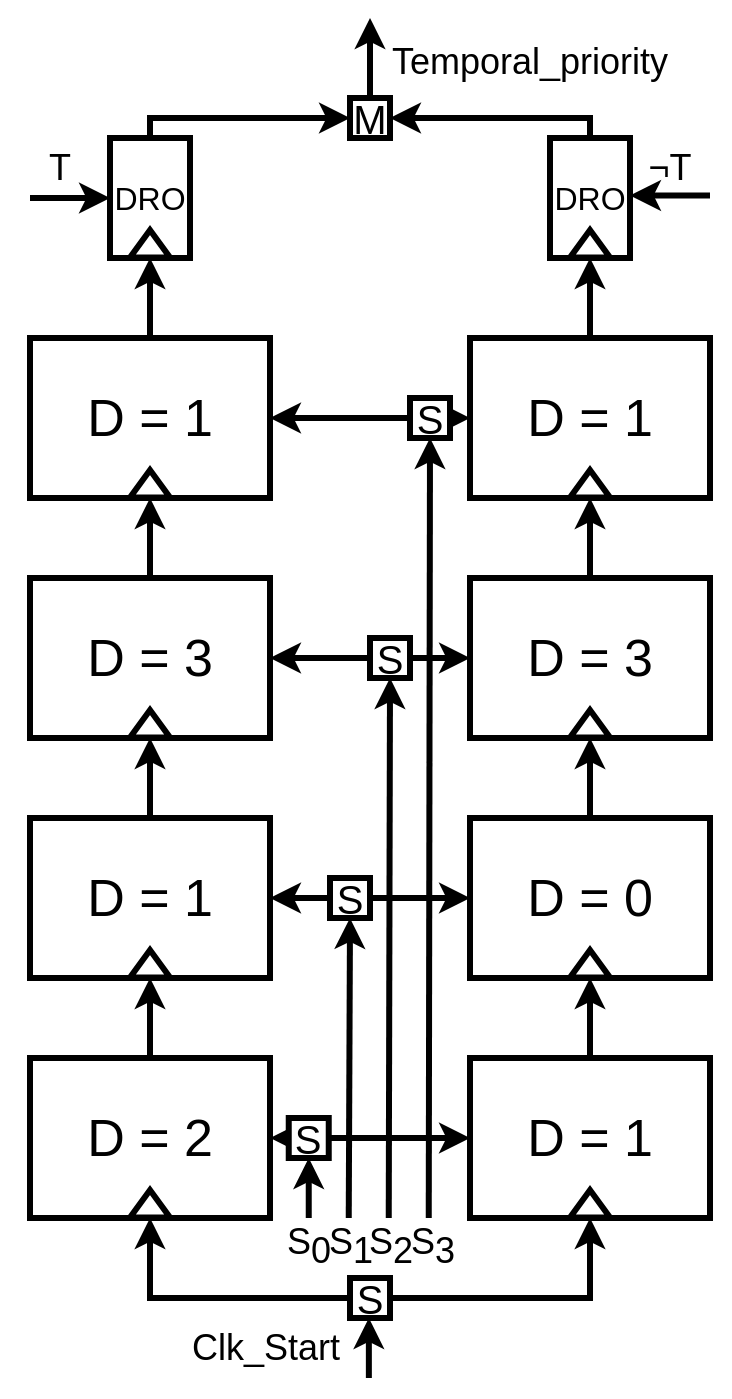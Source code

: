 <mxfile version="24.2.3" type="google">
  <diagram name="Page-1" id="EcZ9rpNOdI1zmr8UfgBa">
    <mxGraphModel grid="1" page="1" gridSize="10" guides="1" tooltips="1" connect="1" arrows="1" fold="1" pageScale="1" pageWidth="850" pageHeight="1100" math="1" shadow="0">
      <root>
        <mxCell id="0" />
        <mxCell id="1" parent="0" />
        <mxCell id="uLYCmcK8HzqsmymAAzrh-9" value="" style="endArrow=classic;html=1;rounded=0;strokeWidth=3;fontSize=16;" edge="1" parent="1">
          <mxGeometry width="50" height="50" relative="1" as="geometry">
            <mxPoint x="579.37" y="680" as="sourcePoint" />
            <mxPoint x="579.37" y="650" as="targetPoint" />
          </mxGeometry>
        </mxCell>
        <mxCell id="uLYCmcK8HzqsmymAAzrh-10" value="" style="endArrow=classic;html=1;rounded=0;entryX=0.5;entryY=1;entryDx=0;entryDy=0;strokeWidth=3;fontSize=16;" edge="1" parent="1" target="uLYCmcK8HzqsmymAAzrh-20">
          <mxGeometry width="50" height="50" relative="1" as="geometry">
            <mxPoint x="599.37" y="680" as="sourcePoint" />
            <mxPoint x="599.37" y="650" as="targetPoint" />
          </mxGeometry>
        </mxCell>
        <mxCell id="uLYCmcK8HzqsmymAAzrh-11" value="" style="endArrow=classic;html=1;rounded=0;entryX=0.5;entryY=1;entryDx=0;entryDy=0;strokeWidth=3;fontSize=16;" edge="1" parent="1" target="uLYCmcK8HzqsmymAAzrh-66">
          <mxGeometry width="50" height="50" relative="1" as="geometry">
            <mxPoint x="619.37" y="680" as="sourcePoint" />
            <mxPoint x="619.37" y="650" as="targetPoint" />
          </mxGeometry>
        </mxCell>
        <mxCell id="uLYCmcK8HzqsmymAAzrh-12" value="" style="endArrow=classic;html=1;rounded=0;entryX=0.5;entryY=1;entryDx=0;entryDy=0;strokeWidth=3;fontSize=16;" edge="1" parent="1" target="uLYCmcK8HzqsmymAAzrh-67">
          <mxGeometry width="50" height="50" relative="1" as="geometry">
            <mxPoint x="639.37" y="680" as="sourcePoint" />
            <mxPoint x="639.37" y="650" as="targetPoint" />
          </mxGeometry>
        </mxCell>
        <mxCell id="uLYCmcK8HzqsmymAAzrh-49" style="edgeStyle=orthogonalEdgeStyle;rounded=0;orthogonalLoop=1;jettySize=auto;html=1;exitX=1;exitY=0.5;exitDx=0;exitDy=0;entryX=0;entryY=0.5;entryDx=0;entryDy=0;strokeWidth=3;fontSize=16;" edge="1" parent="1" source="uLYCmcK8HzqsmymAAzrh-13" target="uLYCmcK8HzqsmymAAzrh-35">
          <mxGeometry relative="1" as="geometry" />
        </mxCell>
        <mxCell id="uLYCmcK8HzqsmymAAzrh-15" style="edgeStyle=orthogonalEdgeStyle;rounded=0;orthogonalLoop=1;jettySize=auto;html=1;exitX=0;exitY=0.5;exitDx=0;exitDy=0;entryX=1.006;entryY=0.379;entryDx=0;entryDy=0;entryPerimeter=0;strokeWidth=3;fontSize=16;" edge="1" parent="1" source="uLYCmcK8HzqsmymAAzrh-13">
          <mxGeometry relative="1" as="geometry">
            <mxPoint x="560.09" y="640.32" as="targetPoint" />
          </mxGeometry>
        </mxCell>
        <mxCell id="uLYCmcK8HzqsmymAAzrh-13" value="&lt;font style=&quot;font-size: 20px;&quot;&gt;S&lt;/font&gt;" style="rounded=0;whiteSpace=wrap;html=1;strokeWidth=3;fontSize=20;spacingTop=0;" vertex="1" parent="1">
          <mxGeometry x="569.37" y="630" width="20" height="20" as="geometry" />
        </mxCell>
        <mxCell id="uLYCmcK8HzqsmymAAzrh-72" style="edgeStyle=orthogonalEdgeStyle;rounded=0;orthogonalLoop=1;jettySize=auto;html=1;exitX=0;exitY=0.5;exitDx=0;exitDy=0;entryX=1;entryY=0.5;entryDx=0;entryDy=0;strokeWidth=3;fontSize=16;" edge="1" parent="1" source="uLYCmcK8HzqsmymAAzrh-20" target="uLYCmcK8HzqsmymAAzrh-23">
          <mxGeometry relative="1" as="geometry" />
        </mxCell>
        <mxCell id="uLYCmcK8HzqsmymAAzrh-73" style="edgeStyle=orthogonalEdgeStyle;rounded=0;orthogonalLoop=1;jettySize=auto;html=1;exitX=1;exitY=0.5;exitDx=0;exitDy=0;entryX=0;entryY=0.5;entryDx=0;entryDy=0;strokeWidth=3;fontSize=16;" edge="1" parent="1" source="uLYCmcK8HzqsmymAAzrh-20" target="uLYCmcK8HzqsmymAAzrh-39">
          <mxGeometry relative="1" as="geometry" />
        </mxCell>
        <mxCell id="uLYCmcK8HzqsmymAAzrh-20" value="&lt;font style=&quot;font-size: 20px;&quot;&gt;S&lt;/font&gt;" style="rounded=0;whiteSpace=wrap;html=1;strokeWidth=3;fontSize=20;spacingTop=0;" vertex="1" parent="1">
          <mxGeometry x="590" y="510" width="20" height="20" as="geometry" />
        </mxCell>
        <mxCell id="uLYCmcK8HzqsmymAAzrh-70" style="edgeStyle=orthogonalEdgeStyle;rounded=0;orthogonalLoop=1;jettySize=auto;html=1;exitX=1;exitY=0.5;exitDx=0;exitDy=0;entryX=0;entryY=0.5;entryDx=0;entryDy=0;strokeWidth=3;fontSize=16;" edge="1" parent="1" source="uLYCmcK8HzqsmymAAzrh-66" target="uLYCmcK8HzqsmymAAzrh-43">
          <mxGeometry relative="1" as="geometry" />
        </mxCell>
        <mxCell id="uLYCmcK8HzqsmymAAzrh-71" style="edgeStyle=orthogonalEdgeStyle;rounded=0;orthogonalLoop=1;jettySize=auto;html=1;exitX=0;exitY=0.5;exitDx=0;exitDy=0;entryX=1;entryY=0.5;entryDx=0;entryDy=0;strokeWidth=3;fontSize=16;" edge="1" parent="1" source="uLYCmcK8HzqsmymAAzrh-66" target="uLYCmcK8HzqsmymAAzrh-27">
          <mxGeometry relative="1" as="geometry" />
        </mxCell>
        <mxCell id="uLYCmcK8HzqsmymAAzrh-66" value="&lt;font style=&quot;font-size: 20px;&quot;&gt;S&lt;/font&gt;" style="rounded=0;whiteSpace=wrap;html=1;strokeWidth=3;fontSize=20;spacingTop=0;" vertex="1" parent="1">
          <mxGeometry x="610" y="390" width="20" height="20" as="geometry" />
        </mxCell>
        <mxCell id="uLYCmcK8HzqsmymAAzrh-68" style="edgeStyle=orthogonalEdgeStyle;rounded=0;orthogonalLoop=1;jettySize=auto;html=1;exitX=0;exitY=0.5;exitDx=0;exitDy=0;entryX=1;entryY=0.5;entryDx=0;entryDy=0;strokeWidth=3;fontSize=16;" edge="1" parent="1" source="uLYCmcK8HzqsmymAAzrh-67" target="uLYCmcK8HzqsmymAAzrh-31">
          <mxGeometry relative="1" as="geometry" />
        </mxCell>
        <mxCell id="uLYCmcK8HzqsmymAAzrh-69" style="edgeStyle=orthogonalEdgeStyle;rounded=0;orthogonalLoop=1;jettySize=auto;html=1;exitX=1;exitY=0.5;exitDx=0;exitDy=0;entryX=0;entryY=0.5;entryDx=0;entryDy=0;strokeWidth=3;fontSize=16;" edge="1" parent="1" source="uLYCmcK8HzqsmymAAzrh-67" target="uLYCmcK8HzqsmymAAzrh-47">
          <mxGeometry relative="1" as="geometry" />
        </mxCell>
        <mxCell id="uLYCmcK8HzqsmymAAzrh-67" value="&lt;p style=&quot;line-height: 10%; font-size: 20px;&quot;&gt;&lt;font style=&quot;font-size: 20px;&quot;&gt;S&lt;/font&gt;&lt;/p&gt;" style="rounded=0;whiteSpace=wrap;html=1;strokeWidth=3;fontSize=20;spacing=0;spacingTop=0;" vertex="1" parent="1">
          <mxGeometry x="630" y="270" width="20" height="20" as="geometry" />
        </mxCell>
        <mxCell id="uLYCmcK8HzqsmymAAzrh-78" value="" style="group;strokeWidth=3;fontSize=16;" connectable="0" vertex="1" parent="1">
          <mxGeometry x="480" y="140" width="50" height="60" as="geometry" />
        </mxCell>
        <mxCell id="uLYCmcK8HzqsmymAAzrh-76" value="DRO" style="rounded=0;whiteSpace=wrap;html=1;strokeWidth=3;fontSize=16;" vertex="1" parent="uLYCmcK8HzqsmymAAzrh-78">
          <mxGeometry width="40" height="60" as="geometry" />
        </mxCell>
        <mxCell id="uLYCmcK8HzqsmymAAzrh-77" value="" style="triangle;whiteSpace=wrap;html=1;rotation=-90;strokeWidth=3;fontSize=16;" vertex="1" parent="uLYCmcK8HzqsmymAAzrh-78">
          <mxGeometry x="13.13" y="42.88" width="13.75" height="20" as="geometry" />
        </mxCell>
        <mxCell id="uLYCmcK8HzqsmymAAzrh-79" value="" style="endArrow=classic;html=1;rounded=0;strokeWidth=3;fontSize=16;" edge="1" parent="1">
          <mxGeometry width="50" height="50" relative="1" as="geometry">
            <mxPoint x="440" y="170" as="sourcePoint" />
            <mxPoint x="480" y="170" as="targetPoint" />
          </mxGeometry>
        </mxCell>
        <mxCell id="uLYCmcK8HzqsmymAAzrh-80" value="T" style="text;html=1;align=center;verticalAlign=middle;whiteSpace=wrap;rounded=0;strokeWidth=3;fontSize=18;" vertex="1" parent="1">
          <mxGeometry x="425" y="140" width="60" height="30" as="geometry" />
        </mxCell>
        <mxCell id="uLYCmcK8HzqsmymAAzrh-81" value="" style="group;strokeWidth=3;fontSize=16;" connectable="0" vertex="1" parent="1">
          <mxGeometry x="700" y="140" width="50" height="60" as="geometry" />
        </mxCell>
        <mxCell id="uLYCmcK8HzqsmymAAzrh-82" value="DRO" style="rounded=0;whiteSpace=wrap;html=1;strokeWidth=3;fontSize=16;" vertex="1" parent="uLYCmcK8HzqsmymAAzrh-81">
          <mxGeometry width="40" height="60" as="geometry" />
        </mxCell>
        <mxCell id="uLYCmcK8HzqsmymAAzrh-83" value="" style="triangle;whiteSpace=wrap;html=1;rotation=-90;strokeWidth=3;fontSize=16;" vertex="1" parent="uLYCmcK8HzqsmymAAzrh-81">
          <mxGeometry x="13.13" y="42.88" width="13.75" height="20" as="geometry" />
        </mxCell>
        <mxCell id="uLYCmcK8HzqsmymAAzrh-84" value="" style="endArrow=classic;html=1;rounded=0;strokeWidth=3;fontSize=16;" edge="1" parent="1">
          <mxGeometry width="50" height="50" relative="1" as="geometry">
            <mxPoint x="780" y="168.71" as="sourcePoint" />
            <mxPoint x="740" y="168.71" as="targetPoint" />
          </mxGeometry>
        </mxCell>
        <mxCell id="uLYCmcK8HzqsmymAAzrh-85" value="¬T" style="text;html=1;align=center;verticalAlign=middle;whiteSpace=wrap;rounded=0;strokeWidth=3;fontSize=18;" vertex="1" parent="1">
          <mxGeometry x="730" y="140" width="60" height="30" as="geometry" />
        </mxCell>
        <mxCell id="uLYCmcK8HzqsmymAAzrh-94" style="edgeStyle=orthogonalEdgeStyle;rounded=0;orthogonalLoop=1;jettySize=auto;html=1;exitX=0.5;exitY=0;exitDx=0;exitDy=0;strokeWidth=3;fontSize=16;" edge="1" parent="1" source="uLYCmcK8HzqsmymAAzrh-86">
          <mxGeometry relative="1" as="geometry">
            <mxPoint x="610" y="80" as="targetPoint" />
          </mxGeometry>
        </mxCell>
        <mxCell id="uLYCmcK8HzqsmymAAzrh-86" value="M" style="whiteSpace=wrap;html=1;aspect=fixed;strokeWidth=3;fontSize=20;spacingTop=0;" vertex="1" parent="1">
          <mxGeometry x="600" y="120" width="20" height="20" as="geometry" />
        </mxCell>
        <mxCell id="uLYCmcK8HzqsmymAAzrh-92" style="edgeStyle=orthogonalEdgeStyle;rounded=0;orthogonalLoop=1;jettySize=auto;html=1;exitX=0.5;exitY=0;exitDx=0;exitDy=0;entryX=1;entryY=0.5;entryDx=0;entryDy=0;strokeWidth=3;fontSize=16;" edge="1" parent="1" source="uLYCmcK8HzqsmymAAzrh-82" target="uLYCmcK8HzqsmymAAzrh-86">
          <mxGeometry relative="1" as="geometry">
            <Array as="points">
              <mxPoint x="720" y="130" />
            </Array>
          </mxGeometry>
        </mxCell>
        <mxCell id="uLYCmcK8HzqsmymAAzrh-93" style="edgeStyle=orthogonalEdgeStyle;rounded=0;orthogonalLoop=1;jettySize=auto;html=1;exitX=0.5;exitY=0;exitDx=0;exitDy=0;entryX=0;entryY=0.5;entryDx=0;entryDy=0;strokeWidth=3;fontSize=16;" edge="1" parent="1" source="uLYCmcK8HzqsmymAAzrh-76" target="uLYCmcK8HzqsmymAAzrh-86">
          <mxGeometry relative="1" as="geometry">
            <Array as="points">
              <mxPoint x="500" y="130" />
            </Array>
          </mxGeometry>
        </mxCell>
        <mxCell id="uLYCmcK8HzqsmymAAzrh-96" style="edgeStyle=orthogonalEdgeStyle;rounded=0;orthogonalLoop=1;jettySize=auto;html=1;exitX=0;exitY=0.5;exitDx=0;exitDy=0;entryX=0.5;entryY=1;entryDx=0;entryDy=0;strokeWidth=3;fontSize=16;" edge="1" parent="1" source="uLYCmcK8HzqsmymAAzrh-95" target="uLYCmcK8HzqsmymAAzrh-1">
          <mxGeometry relative="1" as="geometry" />
        </mxCell>
        <mxCell id="uLYCmcK8HzqsmymAAzrh-97" style="edgeStyle=orthogonalEdgeStyle;rounded=0;orthogonalLoop=1;jettySize=auto;html=1;exitX=1;exitY=0.5;exitDx=0;exitDy=0;entryX=0.5;entryY=1;entryDx=0;entryDy=0;strokeWidth=3;fontSize=16;" edge="1" parent="1" source="uLYCmcK8HzqsmymAAzrh-95" target="uLYCmcK8HzqsmymAAzrh-35">
          <mxGeometry relative="1" as="geometry" />
        </mxCell>
        <mxCell id="uLYCmcK8HzqsmymAAzrh-95" value="&lt;font style=&quot;font-size: 20px;&quot;&gt;S&lt;/font&gt;" style="rounded=0;whiteSpace=wrap;html=1;strokeWidth=3;fontSize=20;spacingTop=0;" vertex="1" parent="1">
          <mxGeometry x="600" y="710" width="20" height="20" as="geometry" />
        </mxCell>
        <mxCell id="uLYCmcK8HzqsmymAAzrh-98" value="" style="endArrow=classic;html=1;rounded=0;strokeWidth=3;fontSize=16;" edge="1" parent="1">
          <mxGeometry width="50" height="50" relative="1" as="geometry">
            <mxPoint x="609.43" y="760" as="sourcePoint" />
            <mxPoint x="609.43" y="730" as="targetPoint" />
          </mxGeometry>
        </mxCell>
        <mxCell id="uLYCmcK8HzqsmymAAzrh-30" style="edgeStyle=orthogonalEdgeStyle;rounded=0;orthogonalLoop=1;jettySize=auto;html=1;exitX=0.5;exitY=0;exitDx=0;exitDy=0;strokeWidth=3;fontSize=16;" edge="1" parent="1" source="uLYCmcK8HzqsmymAAzrh-31">
          <mxGeometry relative="1" as="geometry">
            <mxPoint x="500" y="200" as="targetPoint" />
          </mxGeometry>
        </mxCell>
        <mxCell id="uLYCmcK8HzqsmymAAzrh-31" value="D = 1" style="rounded=0;whiteSpace=wrap;html=1;strokeWidth=3;fontSize=26;" vertex="1" parent="1">
          <mxGeometry x="440" y="240" width="120" height="80" as="geometry" />
        </mxCell>
        <mxCell id="uLYCmcK8HzqsmymAAzrh-32" value="" style="triangle;whiteSpace=wrap;html=1;rotation=-90;strokeWidth=3;fontSize=16;" vertex="1" parent="1">
          <mxGeometry x="493.13" y="302.88" width="13.75" height="20" as="geometry" />
        </mxCell>
        <mxCell id="uLYCmcK8HzqsmymAAzrh-26" style="edgeStyle=orthogonalEdgeStyle;rounded=0;orthogonalLoop=1;jettySize=auto;html=1;exitX=0.5;exitY=0;exitDx=0;exitDy=0;strokeWidth=3;fontSize=16;" edge="1" parent="1" source="uLYCmcK8HzqsmymAAzrh-27">
          <mxGeometry relative="1" as="geometry">
            <mxPoint x="500" y="320" as="targetPoint" />
          </mxGeometry>
        </mxCell>
        <mxCell id="uLYCmcK8HzqsmymAAzrh-27" value="D = 3" style="rounded=0;whiteSpace=wrap;html=1;strokeWidth=3;fontSize=26;" vertex="1" parent="1">
          <mxGeometry x="440" y="360" width="120" height="80" as="geometry" />
        </mxCell>
        <mxCell id="uLYCmcK8HzqsmymAAzrh-28" value="" style="triangle;whiteSpace=wrap;html=1;rotation=-90;strokeWidth=3;fontSize=16;" vertex="1" parent="1">
          <mxGeometry x="493.13" y="422.88" width="13.75" height="20" as="geometry" />
        </mxCell>
        <mxCell id="uLYCmcK8HzqsmymAAzrh-22" style="edgeStyle=orthogonalEdgeStyle;rounded=0;orthogonalLoop=1;jettySize=auto;html=1;exitX=0.5;exitY=0;exitDx=0;exitDy=0;strokeWidth=3;fontSize=16;" edge="1" parent="1" source="uLYCmcK8HzqsmymAAzrh-23">
          <mxGeometry relative="1" as="geometry">
            <mxPoint x="500" y="440" as="targetPoint" />
          </mxGeometry>
        </mxCell>
        <mxCell id="uLYCmcK8HzqsmymAAzrh-23" value="D = 1" style="rounded=0;whiteSpace=wrap;html=1;strokeWidth=3;fontSize=26;" vertex="1" parent="1">
          <mxGeometry x="440" y="480" width="120" height="80" as="geometry" />
        </mxCell>
        <mxCell id="uLYCmcK8HzqsmymAAzrh-24" value="" style="triangle;whiteSpace=wrap;html=1;rotation=-90;strokeWidth=3;fontSize=16;" vertex="1" parent="1">
          <mxGeometry x="493.13" y="542.88" width="13.75" height="20" as="geometry" />
        </mxCell>
        <mxCell id="uLYCmcK8HzqsmymAAzrh-2" style="edgeStyle=orthogonalEdgeStyle;rounded=0;orthogonalLoop=1;jettySize=auto;html=1;exitX=0.5;exitY=0;exitDx=0;exitDy=0;strokeWidth=3;fontSize=16;" edge="1" parent="1" source="uLYCmcK8HzqsmymAAzrh-1">
          <mxGeometry relative="1" as="geometry">
            <mxPoint x="500" y="560" as="targetPoint" />
          </mxGeometry>
        </mxCell>
        <mxCell id="uLYCmcK8HzqsmymAAzrh-1" value="D = 2" style="rounded=0;whiteSpace=wrap;html=1;strokeWidth=3;fontSize=26;" vertex="1" parent="1">
          <mxGeometry x="440" y="600" width="120" height="80" as="geometry" />
        </mxCell>
        <mxCell id="uLYCmcK8HzqsmymAAzrh-3" value="" style="triangle;whiteSpace=wrap;html=1;rotation=-90;strokeWidth=3;fontSize=16;" vertex="1" parent="1">
          <mxGeometry x="493.13" y="662.88" width="13.75" height="20" as="geometry" />
        </mxCell>
        <mxCell id="uLYCmcK8HzqsmymAAzrh-46" style="edgeStyle=orthogonalEdgeStyle;rounded=0;orthogonalLoop=1;jettySize=auto;html=1;exitX=0.5;exitY=0;exitDx=0;exitDy=0;strokeWidth=3;fontSize=16;" edge="1" parent="1" source="uLYCmcK8HzqsmymAAzrh-47">
          <mxGeometry relative="1" as="geometry">
            <mxPoint x="720" y="200" as="targetPoint" />
          </mxGeometry>
        </mxCell>
        <mxCell id="uLYCmcK8HzqsmymAAzrh-47" value="D = 1" style="rounded=0;whiteSpace=wrap;html=1;strokeWidth=3;fontSize=26;" vertex="1" parent="1">
          <mxGeometry x="660" y="240" width="120" height="80" as="geometry" />
        </mxCell>
        <mxCell id="uLYCmcK8HzqsmymAAzrh-48" value="" style="triangle;whiteSpace=wrap;html=1;rotation=-90;strokeWidth=3;fontSize=16;" vertex="1" parent="1">
          <mxGeometry x="713.13" y="302.88" width="13.75" height="20" as="geometry" />
        </mxCell>
        <mxCell id="uLYCmcK8HzqsmymAAzrh-42" style="edgeStyle=orthogonalEdgeStyle;rounded=0;orthogonalLoop=1;jettySize=auto;html=1;exitX=0.5;exitY=0;exitDx=0;exitDy=0;strokeWidth=3;fontSize=16;" edge="1" parent="1" source="uLYCmcK8HzqsmymAAzrh-43">
          <mxGeometry relative="1" as="geometry">
            <mxPoint x="720" y="320" as="targetPoint" />
          </mxGeometry>
        </mxCell>
        <mxCell id="uLYCmcK8HzqsmymAAzrh-43" value="D = 3" style="rounded=0;whiteSpace=wrap;html=1;strokeWidth=3;fontSize=26;" vertex="1" parent="1">
          <mxGeometry x="660" y="360" width="120" height="80" as="geometry" />
        </mxCell>
        <mxCell id="uLYCmcK8HzqsmymAAzrh-44" value="" style="triangle;whiteSpace=wrap;html=1;rotation=-90;strokeWidth=3;fontSize=16;" vertex="1" parent="1">
          <mxGeometry x="713.13" y="422.88" width="13.75" height="20" as="geometry" />
        </mxCell>
        <mxCell id="uLYCmcK8HzqsmymAAzrh-38" style="edgeStyle=orthogonalEdgeStyle;rounded=0;orthogonalLoop=1;jettySize=auto;html=1;exitX=0.5;exitY=0;exitDx=0;exitDy=0;strokeWidth=3;fontSize=16;" edge="1" parent="1" source="uLYCmcK8HzqsmymAAzrh-39">
          <mxGeometry relative="1" as="geometry">
            <mxPoint x="720" y="440" as="targetPoint" />
          </mxGeometry>
        </mxCell>
        <mxCell id="uLYCmcK8HzqsmymAAzrh-39" value="D = 0" style="rounded=0;whiteSpace=wrap;html=1;strokeWidth=3;fontSize=26;" vertex="1" parent="1">
          <mxGeometry x="660" y="480" width="120" height="80" as="geometry" />
        </mxCell>
        <mxCell id="uLYCmcK8HzqsmymAAzrh-40" value="" style="triangle;whiteSpace=wrap;html=1;rotation=-90;strokeWidth=3;fontSize=16;" vertex="1" parent="1">
          <mxGeometry x="713.13" y="542.88" width="13.75" height="20" as="geometry" />
        </mxCell>
        <mxCell id="uLYCmcK8HzqsmymAAzrh-34" style="edgeStyle=orthogonalEdgeStyle;rounded=0;orthogonalLoop=1;jettySize=auto;html=1;exitX=0.5;exitY=0;exitDx=0;exitDy=0;strokeWidth=3;fontSize=16;" edge="1" parent="1" source="uLYCmcK8HzqsmymAAzrh-35">
          <mxGeometry relative="1" as="geometry">
            <mxPoint x="720" y="560" as="targetPoint" />
          </mxGeometry>
        </mxCell>
        <mxCell id="uLYCmcK8HzqsmymAAzrh-35" value="D = 1" style="rounded=0;whiteSpace=wrap;html=1;strokeWidth=3;fontSize=26;" vertex="1" parent="1">
          <mxGeometry x="660" y="600" width="120" height="80" as="geometry" />
        </mxCell>
        <mxCell id="uLYCmcK8HzqsmymAAzrh-36" value="" style="triangle;whiteSpace=wrap;html=1;rotation=-90;strokeWidth=3;fontSize=16;" vertex="1" parent="1">
          <mxGeometry x="713.13" y="662.88" width="13.75" height="20" as="geometry" />
        </mxCell>
        <mxCell id="uLYCmcK8HzqsmymAAzrh-99" value="&lt;font style=&quot;font-size: 18px;&quot;&gt;S&lt;sub style=&quot;font-size: 18px;&quot;&gt;0&lt;/sub&gt;&lt;/font&gt;" style="text;html=1;align=center;verticalAlign=middle;whiteSpace=wrap;rounded=0;fontSize=18;spacingLeft=1;spacingRight=1;" vertex="1" parent="1">
          <mxGeometry x="570.94" y="680" width="16.87" height="30" as="geometry" />
        </mxCell>
        <mxCell id="uLYCmcK8HzqsmymAAzrh-100" value="S&lt;sub style=&quot;font-size: 18px;&quot;&gt;1&lt;/sub&gt;" style="text;html=1;align=center;verticalAlign=middle;whiteSpace=wrap;rounded=0;fontSize=18;spacingLeft=1;spacingRight=1;" vertex="1" parent="1">
          <mxGeometry x="591.57" y="680" width="16.87" height="30" as="geometry" />
        </mxCell>
        <mxCell id="uLYCmcK8HzqsmymAAzrh-101" value="&lt;font style=&quot;font-size: 18px;&quot;&gt;S&lt;sub style=&quot;font-size: 18px;&quot;&gt;2&lt;/sub&gt;&lt;/font&gt;" style="text;html=1;align=center;verticalAlign=middle;whiteSpace=wrap;rounded=0;fontSize=18;spacingLeft=1;spacingRight=1;" vertex="1" parent="1">
          <mxGeometry x="611.57" y="680" width="16.87" height="30" as="geometry" />
        </mxCell>
        <mxCell id="uLYCmcK8HzqsmymAAzrh-102" value="&lt;font style=&quot;font-size: 18px;&quot;&gt;S&lt;sub style=&quot;font-size: 18px;&quot;&gt;3&lt;/sub&gt;&lt;/font&gt;" style="text;html=1;align=center;verticalAlign=middle;whiteSpace=wrap;rounded=0;fontSize=18;spacingLeft=1;spacingRight=1;" vertex="1" parent="1">
          <mxGeometry x="633.13" y="680" width="16.87" height="30" as="geometry" />
        </mxCell>
        <mxCell id="uLYCmcK8HzqsmymAAzrh-105" value="&lt;font style=&quot;font-size: 18px;&quot;&gt;Clk_Start&lt;br&gt;&lt;/font&gt;" style="text;html=1;align=center;verticalAlign=middle;whiteSpace=wrap;rounded=0;" vertex="1" parent="1">
          <mxGeometry x="527.81" y="730" width="60" height="30" as="geometry" />
        </mxCell>
        <mxCell id="uLYCmcK8HzqsmymAAzrh-106" value="&lt;font style=&quot;font-size: 18px;&quot;&gt;Temporal_priority&lt;/font&gt;" style="text;html=1;align=center;verticalAlign=middle;whiteSpace=wrap;rounded=0;" vertex="1" parent="1">
          <mxGeometry x="660" y="87" width="60" height="30" as="geometry" />
        </mxCell>
      </root>
    </mxGraphModel>
  </diagram>
</mxfile>

